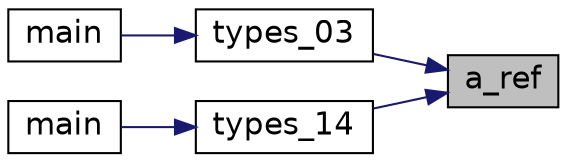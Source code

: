 digraph "a_ref"
{
 // LATEX_PDF_SIZE
  bgcolor="transparent";
  edge [fontname="Helvetica",fontsize="15",labelfontname="Helvetica",labelfontsize="15"];
  node [fontname="Helvetica",fontsize="15",shape=record];
  rankdir="RL";
  Node1 [label="a_ref",height=0.2,width=0.4,color="black", fillcolor="grey75", style="filled", fontcolor="black",tooltip="reference"];
  Node1 -> Node2 [dir="back",color="midnightblue",fontsize="15",style="solid",fontname="Helvetica"];
  Node2 [label="types_03",height=0.2,width=0.4,color="black",URL="$group__lang03.html#ga1d825ed882a640849aca92a60411a85e",tooltip=" "];
  Node2 -> Node3 [dir="back",color="midnightblue",fontsize="15",style="solid",fontname="Helvetica"];
  Node3 [label="main",height=0.2,width=0.4,color="black",URL="$group__CPP03.html#ga840291bc02cba5474a4cb46a9b9566fe",tooltip=" "];
  Node1 -> Node4 [dir="back",color="midnightblue",fontsize="15",style="solid",fontname="Helvetica"];
  Node4 [label="types_14",height=0.2,width=0.4,color="black",URL="$group__other14.html#gac02a1801a1d9a8ec9f3d1d81a8bd4fac",tooltip=" "];
  Node4 -> Node5 [dir="back",color="midnightblue",fontsize="15",style="solid",fontname="Helvetica"];
  Node5 [label="main",height=0.2,width=0.4,color="black",URL="$group__CPP14.html#ga840291bc02cba5474a4cb46a9b9566fe",tooltip=" "];
}
